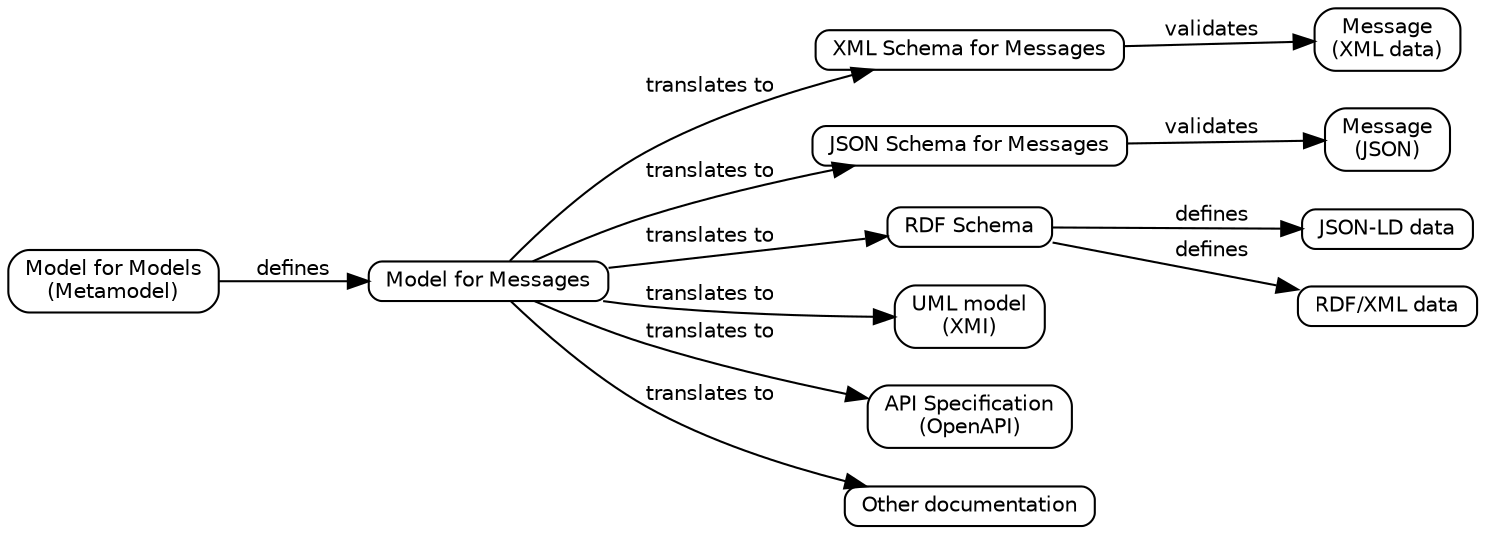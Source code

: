 digraph G {
  layout = dot;
  edge [fontname = "Helvetica", fontsize = 10, dir = forward];
  node [fontname = "Helvetica", fontsize = 10, width = 0, height = 0, label="\N\l"];
  rankdir = LR;

  node [shape=box, style=rounded];

  { rank = same;
  message_xml [label="Message\n(XML data)"];
  message_json [label="Message\n(JSON)"];
  message_json_ld [label="JSON-LD data"];
  message_rdf_xml [label="RDF/XML data"];
  }
  
  { rank = same;
  schema_xsd [label="XML Schema for Messages"];
  schema_json [label="JSON Schema for Messages"];
  schema_rdf [label="RDF Schema"];
  uml_model [label="UML model\n(XMI)"];
  api_spec [label="API Specification\n(OpenAPI)"];
  docs [label="Other documentation"];
  }
  
  schema_xsd -> message_xml [label="validates"];
  schema_json -> message_json [label="validates"];
  schema_rdf -> { message_json_ld message_rdf_xml } [label="defines"];

  model [label="Model for Messages\n"];
  model -> { schema_xsd schema_json schema_rdf uml_model api_spec docs }  [label="translates to"];

  metamodel [label="Model for Models\n(Metamodel)"];
  metamodel -> model [label="defines"];

}

